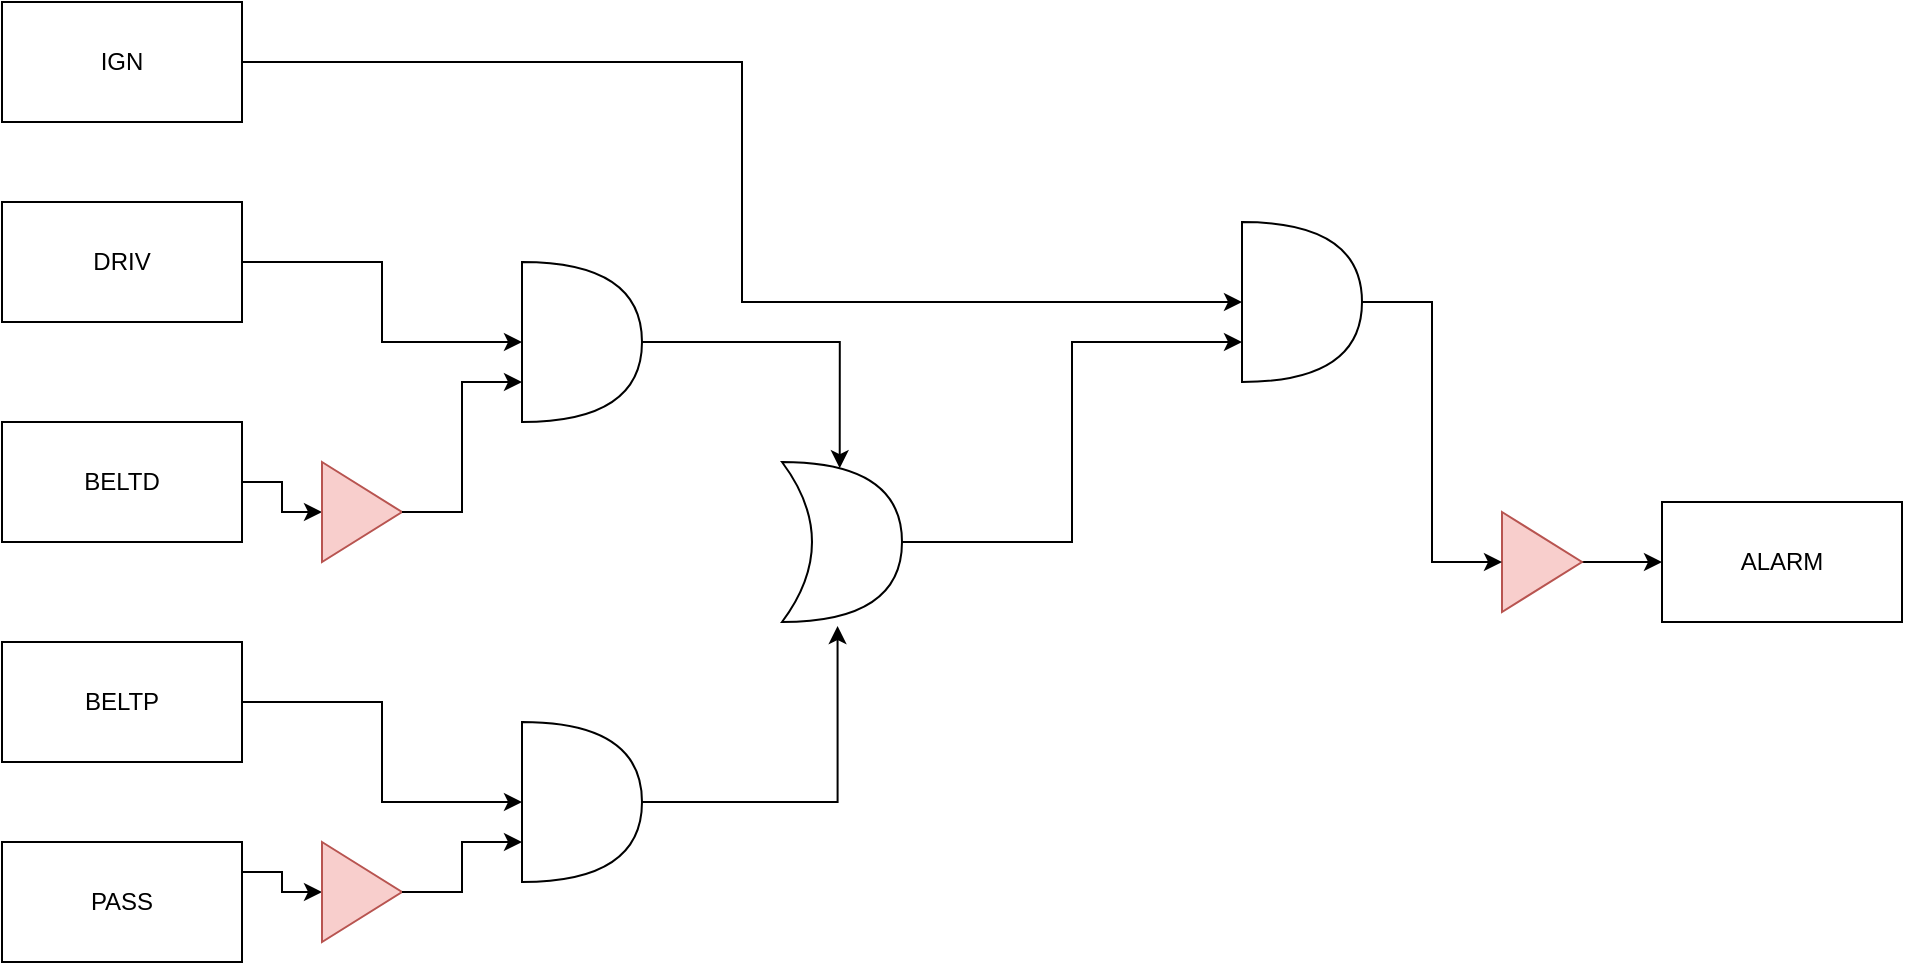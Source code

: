 <mxfile version="28.0.7">
  <diagram name="Page-1" id="ZUmG1kkEoocdncWsCq4i">
    <mxGraphModel dx="1310" dy="963" grid="1" gridSize="10" guides="1" tooltips="1" connect="1" arrows="1" fold="1" page="1" pageScale="1" pageWidth="850" pageHeight="1100" math="0" shadow="0">
      <root>
        <mxCell id="0" />
        <mxCell id="1" parent="0" />
        <mxCell id="8txxsvsdvNJO4Pn-lYR--1" value="IGN" style="rounded=0;whiteSpace=wrap;html=1;" vertex="1" parent="1">
          <mxGeometry x="180" y="250" width="120" height="60" as="geometry" />
        </mxCell>
        <mxCell id="8txxsvsdvNJO4Pn-lYR--13" style="edgeStyle=orthogonalEdgeStyle;rounded=0;orthogonalLoop=1;jettySize=auto;html=1;exitX=1;exitY=0.5;exitDx=0;exitDy=0;entryX=0;entryY=0.5;entryDx=0;entryDy=0;" edge="1" parent="1" source="8txxsvsdvNJO4Pn-lYR--2" target="8txxsvsdvNJO4Pn-lYR--9">
          <mxGeometry relative="1" as="geometry" />
        </mxCell>
        <mxCell id="8txxsvsdvNJO4Pn-lYR--2" value="BELTD" style="rounded=0;whiteSpace=wrap;html=1;" vertex="1" parent="1">
          <mxGeometry x="180" y="460" width="120" height="60" as="geometry" />
        </mxCell>
        <mxCell id="8txxsvsdvNJO4Pn-lYR--3" value="BELTP" style="rounded=0;whiteSpace=wrap;html=1;" vertex="1" parent="1">
          <mxGeometry x="180" y="570" width="120" height="60" as="geometry" />
        </mxCell>
        <mxCell id="8txxsvsdvNJO4Pn-lYR--17" style="edgeStyle=orthogonalEdgeStyle;rounded=0;orthogonalLoop=1;jettySize=auto;html=1;exitX=1;exitY=0.25;exitDx=0;exitDy=0;entryX=0;entryY=0.5;entryDx=0;entryDy=0;" edge="1" parent="1" source="8txxsvsdvNJO4Pn-lYR--4" target="8txxsvsdvNJO4Pn-lYR--10">
          <mxGeometry relative="1" as="geometry" />
        </mxCell>
        <mxCell id="8txxsvsdvNJO4Pn-lYR--4" value="PASS" style="rounded=0;whiteSpace=wrap;html=1;" vertex="1" parent="1">
          <mxGeometry x="180" y="670" width="120" height="60" as="geometry" />
        </mxCell>
        <mxCell id="8txxsvsdvNJO4Pn-lYR--5" value="DRIV" style="rounded=0;whiteSpace=wrap;html=1;" vertex="1" parent="1">
          <mxGeometry x="180" y="350" width="120" height="60" as="geometry" />
        </mxCell>
        <mxCell id="8txxsvsdvNJO4Pn-lYR--7" value="" style="shape=or;whiteSpace=wrap;html=1;" vertex="1" parent="1">
          <mxGeometry x="440" y="380" width="60" height="80" as="geometry" />
        </mxCell>
        <mxCell id="8txxsvsdvNJO4Pn-lYR--8" value="" style="shape=or;whiteSpace=wrap;html=1;" vertex="1" parent="1">
          <mxGeometry x="440" y="610" width="60" height="80" as="geometry" />
        </mxCell>
        <mxCell id="8txxsvsdvNJO4Pn-lYR--9" value="" style="triangle;whiteSpace=wrap;html=1;fillColor=#f8cecc;strokeColor=#b85450;" vertex="1" parent="1">
          <mxGeometry x="340" y="480" width="40" height="50" as="geometry" />
        </mxCell>
        <mxCell id="8txxsvsdvNJO4Pn-lYR--10" value="" style="triangle;whiteSpace=wrap;html=1;fillColor=#f8cecc;strokeColor=#b85450;" vertex="1" parent="1">
          <mxGeometry x="340" y="670" width="40" height="50" as="geometry" />
        </mxCell>
        <mxCell id="8txxsvsdvNJO4Pn-lYR--11" value="ALARM" style="rounded=0;whiteSpace=wrap;html=1;" vertex="1" parent="1">
          <mxGeometry x="1010" y="500" width="120" height="60" as="geometry" />
        </mxCell>
        <mxCell id="8txxsvsdvNJO4Pn-lYR--12" value="" style="shape=xor;whiteSpace=wrap;html=1;" vertex="1" parent="1">
          <mxGeometry x="570" y="480" width="60" height="80" as="geometry" />
        </mxCell>
        <mxCell id="8txxsvsdvNJO4Pn-lYR--14" style="edgeStyle=orthogonalEdgeStyle;rounded=0;orthogonalLoop=1;jettySize=auto;html=1;exitX=1;exitY=0.5;exitDx=0;exitDy=0;entryX=0;entryY=0.5;entryDx=0;entryDy=0;entryPerimeter=0;" edge="1" parent="1" source="8txxsvsdvNJO4Pn-lYR--5" target="8txxsvsdvNJO4Pn-lYR--7">
          <mxGeometry relative="1" as="geometry" />
        </mxCell>
        <mxCell id="8txxsvsdvNJO4Pn-lYR--15" style="edgeStyle=orthogonalEdgeStyle;rounded=0;orthogonalLoop=1;jettySize=auto;html=1;exitX=1;exitY=0.5;exitDx=0;exitDy=0;entryX=0;entryY=0.75;entryDx=0;entryDy=0;entryPerimeter=0;" edge="1" parent="1" source="8txxsvsdvNJO4Pn-lYR--9" target="8txxsvsdvNJO4Pn-lYR--7">
          <mxGeometry relative="1" as="geometry" />
        </mxCell>
        <mxCell id="8txxsvsdvNJO4Pn-lYR--16" style="edgeStyle=orthogonalEdgeStyle;rounded=0;orthogonalLoop=1;jettySize=auto;html=1;entryX=0;entryY=0.5;entryDx=0;entryDy=0;entryPerimeter=0;" edge="1" parent="1" source="8txxsvsdvNJO4Pn-lYR--3" target="8txxsvsdvNJO4Pn-lYR--8">
          <mxGeometry relative="1" as="geometry" />
        </mxCell>
        <mxCell id="8txxsvsdvNJO4Pn-lYR--18" style="edgeStyle=orthogonalEdgeStyle;rounded=0;orthogonalLoop=1;jettySize=auto;html=1;exitX=1;exitY=0.5;exitDx=0;exitDy=0;entryX=0;entryY=0.75;entryDx=0;entryDy=0;entryPerimeter=0;" edge="1" parent="1" source="8txxsvsdvNJO4Pn-lYR--10" target="8txxsvsdvNJO4Pn-lYR--8">
          <mxGeometry relative="1" as="geometry" />
        </mxCell>
        <mxCell id="8txxsvsdvNJO4Pn-lYR--19" style="edgeStyle=orthogonalEdgeStyle;rounded=0;orthogonalLoop=1;jettySize=auto;html=1;exitX=1;exitY=0.5;exitDx=0;exitDy=0;exitPerimeter=0;entryX=0.481;entryY=0.039;entryDx=0;entryDy=0;entryPerimeter=0;" edge="1" parent="1" source="8txxsvsdvNJO4Pn-lYR--7" target="8txxsvsdvNJO4Pn-lYR--12">
          <mxGeometry relative="1" as="geometry" />
        </mxCell>
        <mxCell id="8txxsvsdvNJO4Pn-lYR--20" style="edgeStyle=orthogonalEdgeStyle;rounded=0;orthogonalLoop=1;jettySize=auto;html=1;exitX=1;exitY=0.5;exitDx=0;exitDy=0;exitPerimeter=0;entryX=0.463;entryY=1.025;entryDx=0;entryDy=0;entryPerimeter=0;" edge="1" parent="1" source="8txxsvsdvNJO4Pn-lYR--8" target="8txxsvsdvNJO4Pn-lYR--12">
          <mxGeometry relative="1" as="geometry" />
        </mxCell>
        <mxCell id="8txxsvsdvNJO4Pn-lYR--28" style="edgeStyle=orthogonalEdgeStyle;rounded=0;orthogonalLoop=1;jettySize=auto;html=1;exitX=1;exitY=0.5;exitDx=0;exitDy=0;entryX=0;entryY=0.5;entryDx=0;entryDy=0;" edge="1" parent="1" source="8txxsvsdvNJO4Pn-lYR--21" target="8txxsvsdvNJO4Pn-lYR--11">
          <mxGeometry relative="1" as="geometry" />
        </mxCell>
        <mxCell id="8txxsvsdvNJO4Pn-lYR--21" value="" style="triangle;whiteSpace=wrap;html=1;fillColor=#f8cecc;strokeColor=#b85450;" vertex="1" parent="1">
          <mxGeometry x="930" y="505" width="40" height="50" as="geometry" />
        </mxCell>
        <mxCell id="8txxsvsdvNJO4Pn-lYR--27" style="edgeStyle=orthogonalEdgeStyle;rounded=0;orthogonalLoop=1;jettySize=auto;html=1;exitX=1;exitY=0.5;exitDx=0;exitDy=0;exitPerimeter=0;entryX=0;entryY=0.5;entryDx=0;entryDy=0;" edge="1" parent="1" source="8txxsvsdvNJO4Pn-lYR--24" target="8txxsvsdvNJO4Pn-lYR--21">
          <mxGeometry relative="1" as="geometry" />
        </mxCell>
        <mxCell id="8txxsvsdvNJO4Pn-lYR--24" value="" style="shape=or;whiteSpace=wrap;html=1;" vertex="1" parent="1">
          <mxGeometry x="800" y="360" width="60" height="80" as="geometry" />
        </mxCell>
        <mxCell id="8txxsvsdvNJO4Pn-lYR--25" style="edgeStyle=orthogonalEdgeStyle;rounded=0;orthogonalLoop=1;jettySize=auto;html=1;exitX=1;exitY=0.5;exitDx=0;exitDy=0;entryX=0;entryY=0.5;entryDx=0;entryDy=0;entryPerimeter=0;" edge="1" parent="1" source="8txxsvsdvNJO4Pn-lYR--1" target="8txxsvsdvNJO4Pn-lYR--24">
          <mxGeometry relative="1" as="geometry" />
        </mxCell>
        <mxCell id="8txxsvsdvNJO4Pn-lYR--26" style="edgeStyle=orthogonalEdgeStyle;rounded=0;orthogonalLoop=1;jettySize=auto;html=1;exitX=1;exitY=0.5;exitDx=0;exitDy=0;exitPerimeter=0;entryX=0;entryY=0.75;entryDx=0;entryDy=0;entryPerimeter=0;" edge="1" parent="1" source="8txxsvsdvNJO4Pn-lYR--12" target="8txxsvsdvNJO4Pn-lYR--24">
          <mxGeometry relative="1" as="geometry" />
        </mxCell>
      </root>
    </mxGraphModel>
  </diagram>
</mxfile>
